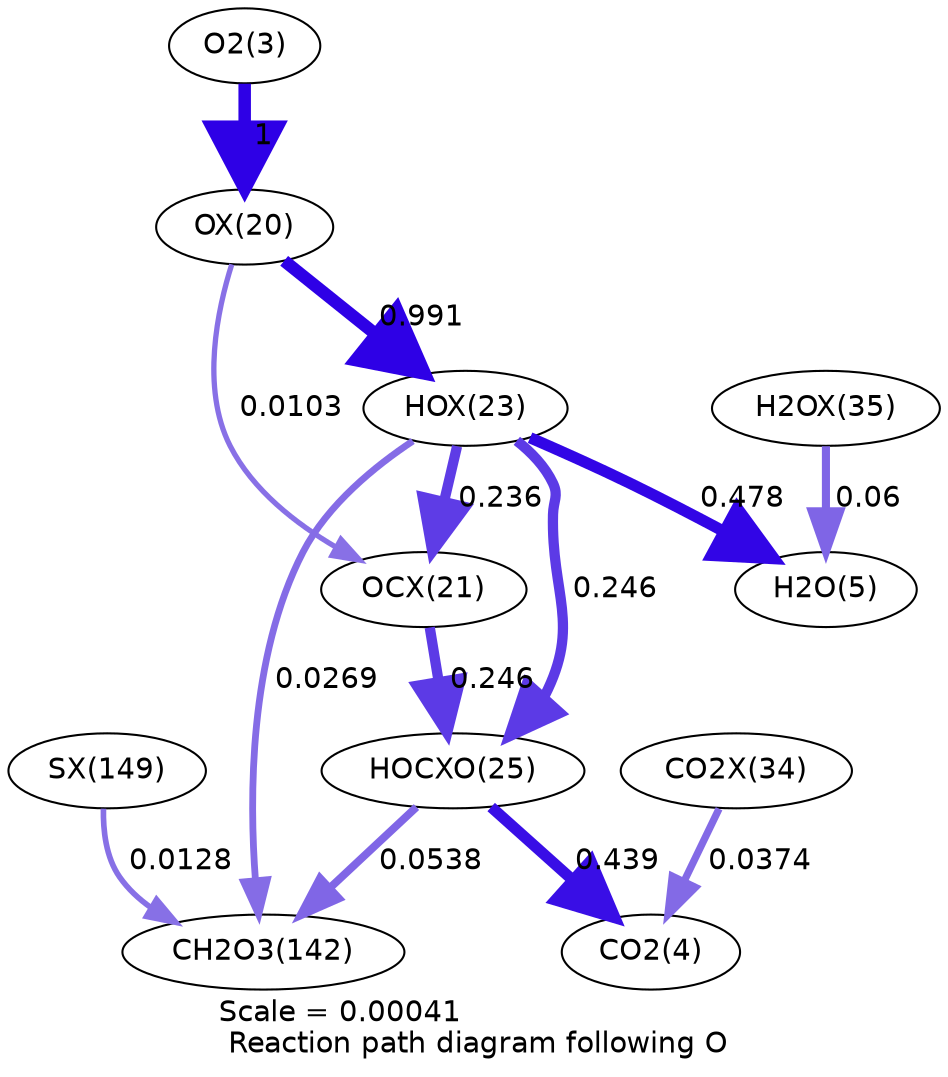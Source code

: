 digraph reaction_paths {
center=1;
s5 -> s25[fontname="Helvetica", penwidth=6, arrowsize=3, color="0.7, 1.5, 0.9"
, label=" 1"];
s25 -> s28[fontname="Helvetica", penwidth=5.99, arrowsize=3, color="0.7, 1.49, 0.9"
, label=" 0.991"];
s25 -> s26[fontname="Helvetica", penwidth=2.55, arrowsize=1.27, color="0.7, 0.51, 0.9"
, label=" 0.0103"];
s28 -> s7[fontname="Helvetica", penwidth=5.44, arrowsize=2.72, color="0.7, 0.978, 0.9"
, label=" 0.478"];
s28 -> s26[fontname="Helvetica", penwidth=4.91, arrowsize=2.45, color="0.7, 0.736, 0.9"
, label=" 0.236"];
s28 -> s30[fontname="Helvetica", penwidth=4.94, arrowsize=2.47, color="0.7, 0.746, 0.9"
, label=" 0.246"];
s28 -> s21[fontname="Helvetica", penwidth=3.27, arrowsize=1.63, color="0.7, 0.527, 0.9"
, label=" 0.0269"];
s35 -> s7[fontname="Helvetica", penwidth=3.88, arrowsize=1.94, color="0.7, 0.56, 0.9"
, label=" 0.06"];
s26 -> s30[fontname="Helvetica", penwidth=4.94, arrowsize=2.47, color="0.7, 0.746, 0.9"
, label=" 0.246"];
s30 -> s6[fontname="Helvetica", penwidth=5.38, arrowsize=2.69, color="0.7, 0.939, 0.9"
, label=" 0.439"];
s34 -> s6[fontname="Helvetica", penwidth=3.52, arrowsize=1.76, color="0.7, 0.537, 0.9"
, label=" 0.0374"];
s30 -> s21[fontname="Helvetica", penwidth=3.79, arrowsize=1.9, color="0.7, 0.554, 0.9"
, label=" 0.0538"];
s46 -> s21[fontname="Helvetica", penwidth=2.71, arrowsize=1.35, color="0.7, 0.513, 0.9"
, label=" 0.0128"];
s5 [ fontname="Helvetica", label="O2(3)"];
s6 [ fontname="Helvetica", label="CO2(4)"];
s7 [ fontname="Helvetica", label="H2O(5)"];
s21 [ fontname="Helvetica", label="CH2O3(142)"];
s25 [ fontname="Helvetica", label="OX(20)"];
s26 [ fontname="Helvetica", label="OCX(21)"];
s28 [ fontname="Helvetica", label="HOX(23)"];
s30 [ fontname="Helvetica", label="HOCXO(25)"];
s34 [ fontname="Helvetica", label="CO2X(34)"];
s35 [ fontname="Helvetica", label="H2OX(35)"];
s46 [ fontname="Helvetica", label="SX(149)"];
 label = "Scale = 0.00041\l Reaction path diagram following O";
 fontname = "Helvetica";
}
